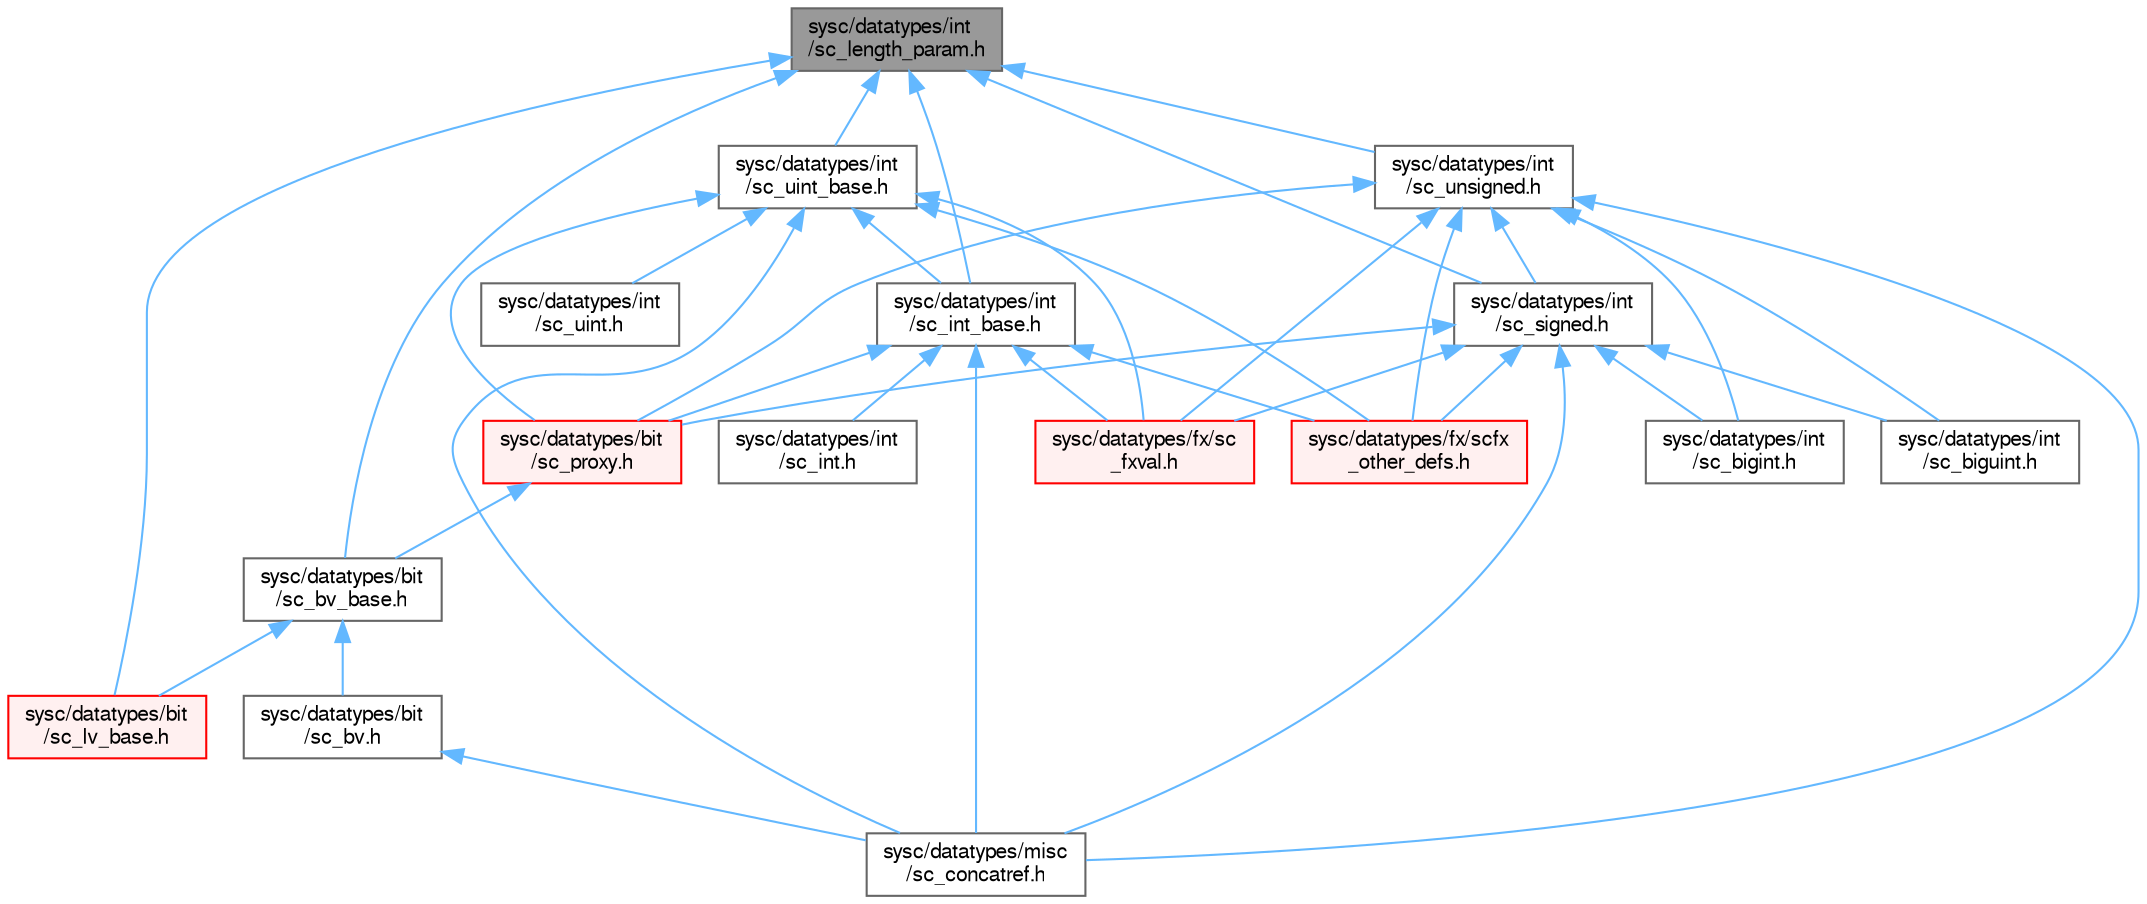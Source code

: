 digraph "sysc/datatypes/int/sc_length_param.h"
{
 // LATEX_PDF_SIZE
  bgcolor="transparent";
  edge [fontname=FreeSans,fontsize=10,labelfontname=FreeSans,labelfontsize=10];
  node [fontname=FreeSans,fontsize=10,shape=box,height=0.2,width=0.4];
  Node1 [id="Node000001",label="sysc/datatypes/int\l/sc_length_param.h",height=0.2,width=0.4,color="gray40", fillcolor="grey60", style="filled", fontcolor="black",tooltip=" "];
  Node1 -> Node2 [id="edge1_Node000001_Node000002",dir="back",color="steelblue1",style="solid",tooltip=" "];
  Node2 [id="Node000002",label="sysc/datatypes/bit\l/sc_bv_base.h",height=0.2,width=0.4,color="grey40", fillcolor="white", style="filled",URL="$a00053.html",tooltip=" "];
  Node2 -> Node3 [id="edge2_Node000002_Node000003",dir="back",color="steelblue1",style="solid",tooltip=" "];
  Node3 [id="Node000003",label="sysc/datatypes/bit\l/sc_bv.h",height=0.2,width=0.4,color="grey40", fillcolor="white", style="filled",URL="$a00041.html",tooltip=" "];
  Node3 -> Node4 [id="edge3_Node000003_Node000004",dir="back",color="steelblue1",style="solid",tooltip=" "];
  Node4 [id="Node000004",label="sysc/datatypes/misc\l/sc_concatref.h",height=0.2,width=0.4,color="grey40", fillcolor="white", style="filled",URL="$a00026.html",tooltip=" "];
  Node2 -> Node5 [id="edge4_Node000002_Node000005",dir="back",color="steelblue1",style="solid",tooltip=" "];
  Node5 [id="Node000005",label="sysc/datatypes/bit\l/sc_lv_base.h",height=0.2,width=0.4,color="red", fillcolor="#FFF0F0", style="filled",URL="$a00044.html",tooltip=" "];
  Node1 -> Node5 [id="edge5_Node000001_Node000005",dir="back",color="steelblue1",style="solid",tooltip=" "];
  Node1 -> Node15 [id="edge6_Node000001_Node000015",dir="back",color="steelblue1",style="solid",tooltip=" "];
  Node15 [id="Node000015",label="sysc/datatypes/int\l/sc_int_base.h",height=0.2,width=0.4,color="grey40", fillcolor="white", style="filled",URL="$a00191.html",tooltip=" "];
  Node15 -> Node16 [id="edge7_Node000015_Node000016",dir="back",color="steelblue1",style="solid",tooltip=" "];
  Node16 [id="Node000016",label="sysc/datatypes/bit\l/sc_proxy.h",height=0.2,width=0.4,color="red", fillcolor="#FFF0F0", style="filled",URL="$a00047.html",tooltip=" "];
  Node16 -> Node2 [id="edge8_Node000016_Node000002",dir="back",color="steelblue1",style="solid",tooltip=" "];
  Node15 -> Node18 [id="edge9_Node000015_Node000018",dir="back",color="steelblue1",style="solid",tooltip=" "];
  Node18 [id="Node000018",label="sysc/datatypes/fx/sc\l_fxval.h",height=0.2,width=0.4,color="red", fillcolor="#FFF0F0", style="filled",URL="$a00098.html",tooltip=" "];
  Node15 -> Node19 [id="edge10_Node000015_Node000019",dir="back",color="steelblue1",style="solid",tooltip=" "];
  Node19 [id="Node000019",label="sysc/datatypes/fx/scfx\l_other_defs.h",height=0.2,width=0.4,color="red", fillcolor="#FFF0F0", style="filled",URL="$a00083.html",tooltip=" "];
  Node15 -> Node20 [id="edge11_Node000015_Node000020",dir="back",color="steelblue1",style="solid",tooltip=" "];
  Node20 [id="Node000020",label="sysc/datatypes/int\l/sc_int.h",height=0.2,width=0.4,color="grey40", fillcolor="white", style="filled",URL="$a00137.html",tooltip=" "];
  Node15 -> Node4 [id="edge12_Node000015_Node000004",dir="back",color="steelblue1",style="solid",tooltip=" "];
  Node1 -> Node21 [id="edge13_Node000001_Node000021",dir="back",color="steelblue1",style="solid",tooltip=" "];
  Node21 [id="Node000021",label="sysc/datatypes/int\l/sc_signed.h",height=0.2,width=0.4,color="grey40", fillcolor="white", style="filled",URL="$a00128.html",tooltip=" "];
  Node21 -> Node16 [id="edge14_Node000021_Node000016",dir="back",color="steelblue1",style="solid",tooltip=" "];
  Node21 -> Node18 [id="edge15_Node000021_Node000018",dir="back",color="steelblue1",style="solid",tooltip=" "];
  Node21 -> Node19 [id="edge16_Node000021_Node000019",dir="back",color="steelblue1",style="solid",tooltip=" "];
  Node21 -> Node22 [id="edge17_Node000021_Node000022",dir="back",color="steelblue1",style="solid",tooltip=" "];
  Node22 [id="Node000022",label="sysc/datatypes/int\l/sc_bigint.h",height=0.2,width=0.4,color="grey40", fillcolor="white", style="filled",URL="$a00125.html",tooltip=" "];
  Node21 -> Node23 [id="edge18_Node000021_Node000023",dir="back",color="steelblue1",style="solid",tooltip=" "];
  Node23 [id="Node000023",label="sysc/datatypes/int\l/sc_biguint.h",height=0.2,width=0.4,color="grey40", fillcolor="white", style="filled",URL="$a00146.html",tooltip=" "];
  Node21 -> Node4 [id="edge19_Node000021_Node000004",dir="back",color="steelblue1",style="solid",tooltip=" "];
  Node1 -> Node24 [id="edge20_Node000001_Node000024",dir="back",color="steelblue1",style="solid",tooltip=" "];
  Node24 [id="Node000024",label="sysc/datatypes/int\l/sc_uint_base.h",height=0.2,width=0.4,color="grey40", fillcolor="white", style="filled",URL="$a00158.html",tooltip=" "];
  Node24 -> Node16 [id="edge21_Node000024_Node000016",dir="back",color="steelblue1",style="solid",tooltip=" "];
  Node24 -> Node18 [id="edge22_Node000024_Node000018",dir="back",color="steelblue1",style="solid",tooltip=" "];
  Node24 -> Node19 [id="edge23_Node000024_Node000019",dir="back",color="steelblue1",style="solid",tooltip=" "];
  Node24 -> Node15 [id="edge24_Node000024_Node000015",dir="back",color="steelblue1",style="solid",tooltip=" "];
  Node24 -> Node25 [id="edge25_Node000024_Node000025",dir="back",color="steelblue1",style="solid",tooltip=" "];
  Node25 [id="Node000025",label="sysc/datatypes/int\l/sc_uint.h",height=0.2,width=0.4,color="grey40", fillcolor="white", style="filled",URL="$a00185.html",tooltip=" "];
  Node24 -> Node4 [id="edge26_Node000024_Node000004",dir="back",color="steelblue1",style="solid",tooltip=" "];
  Node1 -> Node26 [id="edge27_Node000001_Node000026",dir="back",color="steelblue1",style="solid",tooltip=" "];
  Node26 [id="Node000026",label="sysc/datatypes/int\l/sc_unsigned.h",height=0.2,width=0.4,color="grey40", fillcolor="white", style="filled",URL="$a00176.html",tooltip=" "];
  Node26 -> Node16 [id="edge28_Node000026_Node000016",dir="back",color="steelblue1",style="solid",tooltip=" "];
  Node26 -> Node18 [id="edge29_Node000026_Node000018",dir="back",color="steelblue1",style="solid",tooltip=" "];
  Node26 -> Node19 [id="edge30_Node000026_Node000019",dir="back",color="steelblue1",style="solid",tooltip=" "];
  Node26 -> Node22 [id="edge31_Node000026_Node000022",dir="back",color="steelblue1",style="solid",tooltip=" "];
  Node26 -> Node23 [id="edge32_Node000026_Node000023",dir="back",color="steelblue1",style="solid",tooltip=" "];
  Node26 -> Node21 [id="edge33_Node000026_Node000021",dir="back",color="steelblue1",style="solid",tooltip=" "];
  Node26 -> Node4 [id="edge34_Node000026_Node000004",dir="back",color="steelblue1",style="solid",tooltip=" "];
}
